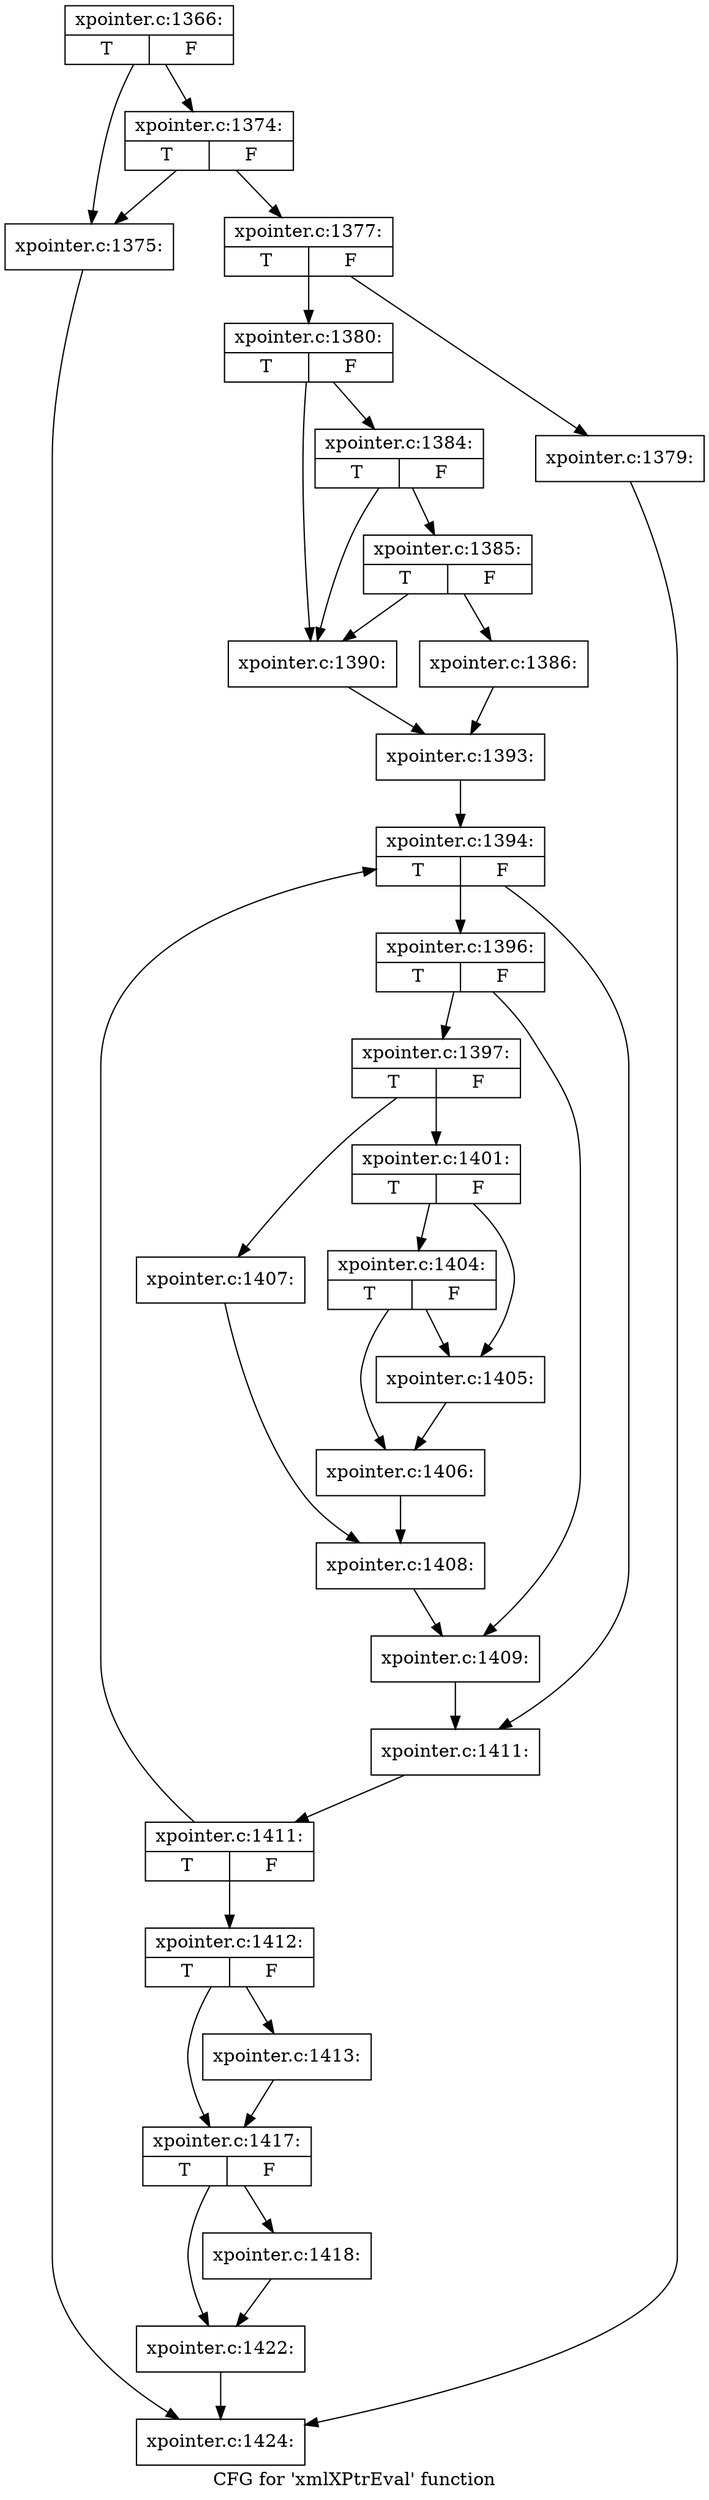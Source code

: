digraph "CFG for 'xmlXPtrEval' function" {
	label="CFG for 'xmlXPtrEval' function";

	Node0x5127970 [shape=record,label="{xpointer.c:1366:|{<s0>T|<s1>F}}"];
	Node0x5127970 -> Node0x512bf40;
	Node0x5127970 -> Node0x512c1d0;
	Node0x512c1d0 [shape=record,label="{xpointer.c:1374:|{<s0>T|<s1>F}}"];
	Node0x512c1d0 -> Node0x512bf40;
	Node0x512c1d0 -> Node0x50e1900;
	Node0x512bf40 [shape=record,label="{xpointer.c:1375:}"];
	Node0x512bf40 -> Node0x508f9e0;
	Node0x50e1900 [shape=record,label="{xpointer.c:1377:|{<s0>T|<s1>F}}"];
	Node0x50e1900 -> Node0x512c940;
	Node0x50e1900 -> Node0x512cd00;
	Node0x512c940 [shape=record,label="{xpointer.c:1379:}"];
	Node0x512c940 -> Node0x508f9e0;
	Node0x512cd00 [shape=record,label="{xpointer.c:1380:|{<s0>T|<s1>F}}"];
	Node0x512cd00 -> Node0x512d800;
	Node0x512cd00 -> Node0x512d760;
	Node0x512d800 [shape=record,label="{xpointer.c:1384:|{<s0>T|<s1>F}}"];
	Node0x512d800 -> Node0x512d7b0;
	Node0x512d800 -> Node0x512d760;
	Node0x512d7b0 [shape=record,label="{xpointer.c:1385:|{<s0>T|<s1>F}}"];
	Node0x512d7b0 -> Node0x512d4c0;
	Node0x512d7b0 -> Node0x512d760;
	Node0x512d4c0 [shape=record,label="{xpointer.c:1386:}"];
	Node0x512d4c0 -> Node0x512d710;
	Node0x512d760 [shape=record,label="{xpointer.c:1390:}"];
	Node0x512d760 -> Node0x512d710;
	Node0x512d710 [shape=record,label="{xpointer.c:1393:}"];
	Node0x512d710 -> Node0x51334e0;
	Node0x51334e0 [shape=record,label="{xpointer.c:1394:|{<s0>T|<s1>F}}"];
	Node0x51334e0 -> Node0x5133780;
	Node0x51334e0 -> Node0x51337d0;
	Node0x5133780 [shape=record,label="{xpointer.c:1396:|{<s0>T|<s1>F}}"];
	Node0x5133780 -> Node0x51339d0;
	Node0x5133780 -> Node0x5133a20;
	Node0x51339d0 [shape=record,label="{xpointer.c:1397:|{<s0>T|<s1>F}}"];
	Node0x51339d0 -> Node0x5133d60;
	Node0x51339d0 -> Node0x5133e00;
	Node0x5133d60 [shape=record,label="{xpointer.c:1401:|{<s0>T|<s1>F}}"];
	Node0x5133d60 -> Node0x5094200;
	Node0x5133d60 -> Node0x5134800;
	Node0x5134800 [shape=record,label="{xpointer.c:1404:|{<s0>T|<s1>F}}"];
	Node0x5134800 -> Node0x5094200;
	Node0x5134800 -> Node0x51347b0;
	Node0x5094200 [shape=record,label="{xpointer.c:1405:}"];
	Node0x5094200 -> Node0x51347b0;
	Node0x51347b0 [shape=record,label="{xpointer.c:1406:}"];
	Node0x51347b0 -> Node0x5133db0;
	Node0x5133e00 [shape=record,label="{xpointer.c:1407:}"];
	Node0x5133e00 -> Node0x5133db0;
	Node0x5133db0 [shape=record,label="{xpointer.c:1408:}"];
	Node0x5133db0 -> Node0x5133a20;
	Node0x5133a20 [shape=record,label="{xpointer.c:1409:}"];
	Node0x5133a20 -> Node0x51337d0;
	Node0x51337d0 [shape=record,label="{xpointer.c:1411:}"];
	Node0x51337d0 -> Node0x51333b0;
	Node0x51333b0 [shape=record,label="{xpointer.c:1411:|{<s0>T|<s1>F}}"];
	Node0x51333b0 -> Node0x51334e0;
	Node0x51333b0 -> Node0x5133080;
	Node0x5133080 [shape=record,label="{xpointer.c:1412:|{<s0>T|<s1>F}}"];
	Node0x5133080 -> Node0x514e570;
	Node0x5133080 -> Node0x514e5c0;
	Node0x514e570 [shape=record,label="{xpointer.c:1413:}"];
	Node0x514e570 -> Node0x514e5c0;
	Node0x514e5c0 [shape=record,label="{xpointer.c:1417:|{<s0>T|<s1>F}}"];
	Node0x514e5c0 -> Node0x514eca0;
	Node0x514e5c0 -> Node0x514ecf0;
	Node0x514eca0 [shape=record,label="{xpointer.c:1418:}"];
	Node0x514eca0 -> Node0x514ecf0;
	Node0x514ecf0 [shape=record,label="{xpointer.c:1422:}"];
	Node0x514ecf0 -> Node0x508f9e0;
	Node0x508f9e0 [shape=record,label="{xpointer.c:1424:}"];
}

